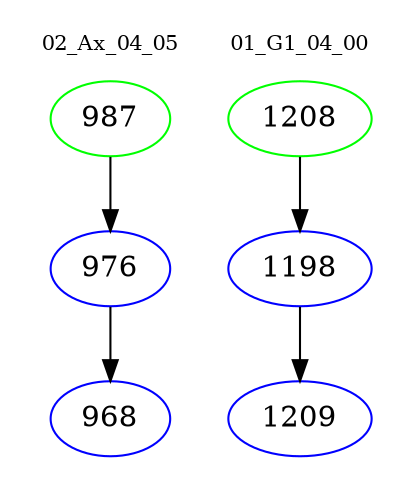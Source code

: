 digraph{
subgraph cluster_0 {
color = white
label = "02_Ax_04_05";
fontsize=10;
T0_987 [label="987", color="green"]
T0_987 -> T0_976 [color="black"]
T0_976 [label="976", color="blue"]
T0_976 -> T0_968 [color="black"]
T0_968 [label="968", color="blue"]
}
subgraph cluster_1 {
color = white
label = "01_G1_04_00";
fontsize=10;
T1_1208 [label="1208", color="green"]
T1_1208 -> T1_1198 [color="black"]
T1_1198 [label="1198", color="blue"]
T1_1198 -> T1_1209 [color="black"]
T1_1209 [label="1209", color="blue"]
}
}
